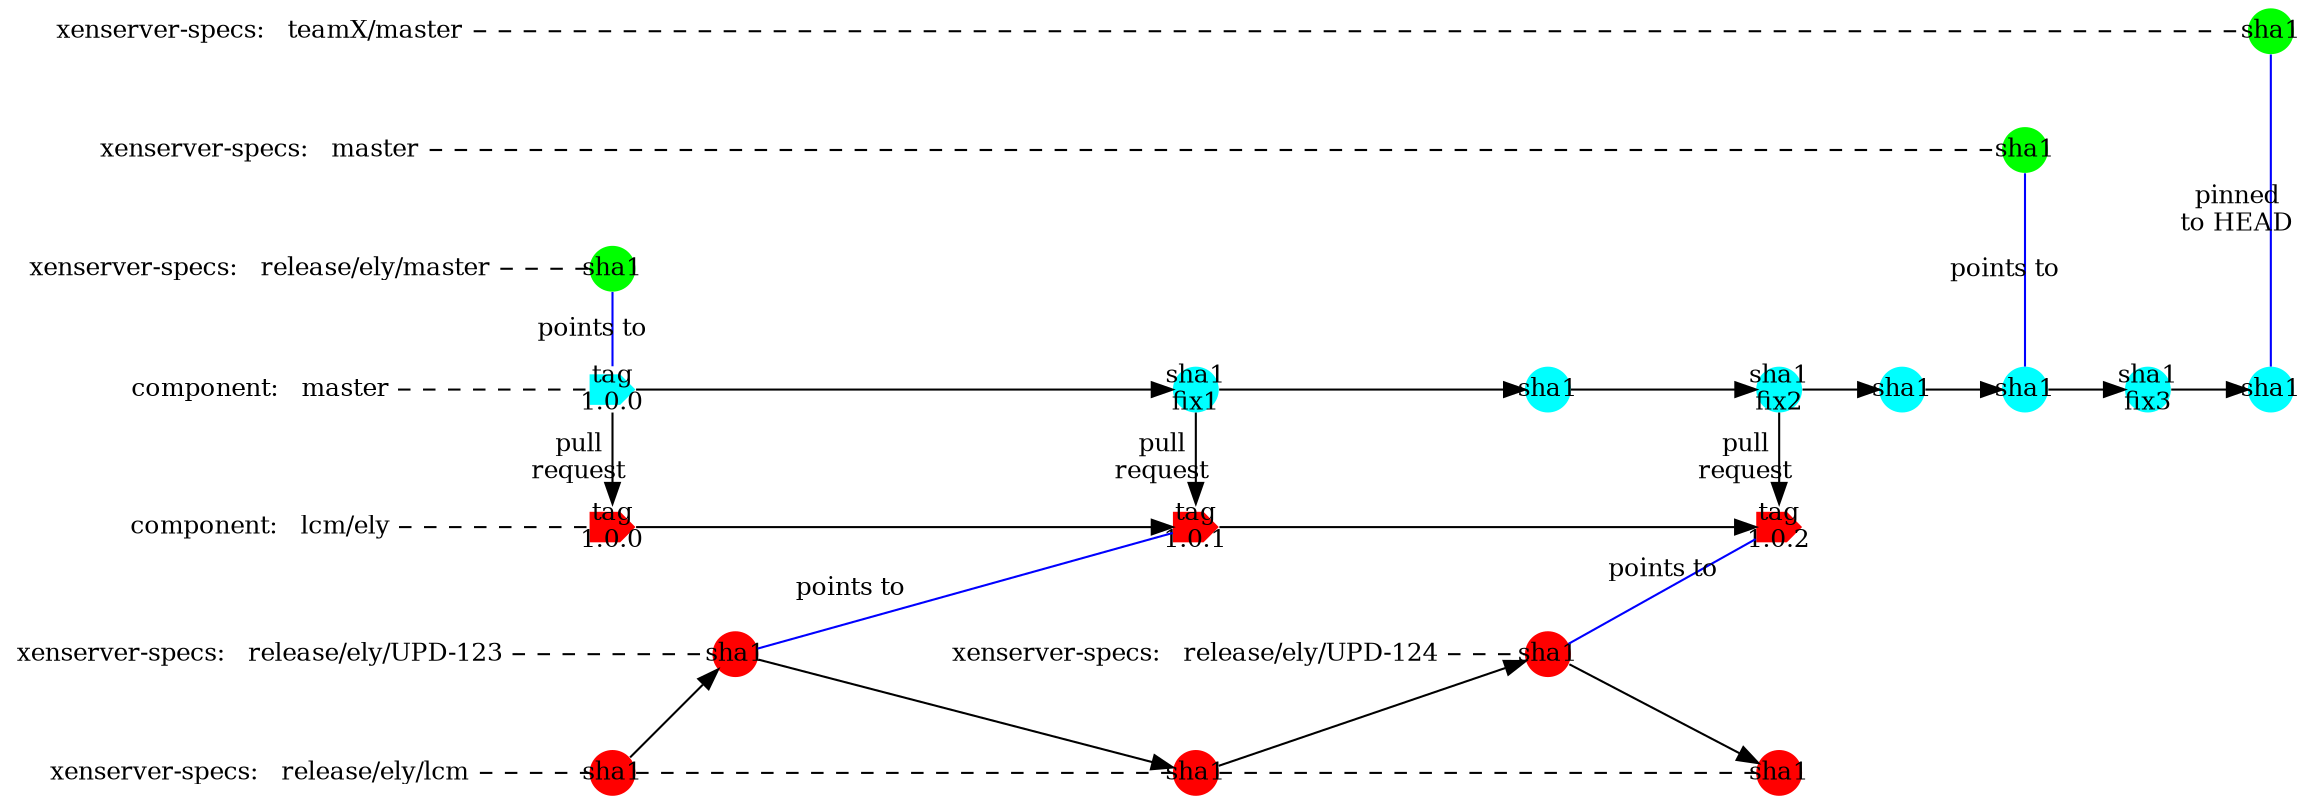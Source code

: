 strict digraph g{
rankdir="LR";
//nodesep=0.5;
//ranksep=0.25;
splines=line;
forcelabels=false;

// general
node [style=filled, color="black", fontcolor="black", font="Consolas", fontsize="12pt",fixedsize=false,penwidth=0];
edge [style=filled, color="black", fontcolor="black", font="Consolas", fontsize="12pt"];

// tags
//node [shape=circle,width=0, height=0, margin="0.05"];
node [width=0.3, height=0.3, fixedsize=true, shape=circle,penwidth=0]
node [fillcolor="green"];
xsm1 [label="sha1"];
xstx [label="sha1"];
xsre [label="sha1"];
node [fillcolor="cyan"];
cma1 [shape=cds,label="tag\n1.0.0"];
//node [width=0.3, height=0.3, fixedsize=true, shape=circle,penwidth=0]
cma2 [label="sha1\nfix1"];
cma3 [label="sha1"];
cma4 [label="sha1\nfix2"];
cma5 [label="sha1"];
cma6 [label="sha1"];
cma7 [label="sha1\nfix3"];
cma8 [label="sha1"];
node [fillcolor="red"];
clcm1 [shape=cds,label="tag\n1.0.0"];
clcm2 [shape=cds,label="tag\n1.0.1"];
clcm3 [shape=cds,label="tag\n1.0.2"];
node [shape=circle];
upd0 [label="sha1"];
upd1 [label="sha1"];
xlcm0 [label="sha1"];
xlcm1 [label="sha1"];
xlcm2 [label="sha1"];
// branch names
node [color="#b0b0b0", style=dashed, arrowhead=none,fixedsize=false, penwidth=0, fillcolor=none, shape=none, width=0, height=0, margin="0.05"];
XenserverSpecsTeamX[label="xenserver-specs:   teamX/master"];
XenserverSpecsRelEly[label="xenserver-specs:   release/ely/master"];
XenserverSpecsMaster[label="xenserver-specs:   master"];
ComponentMaster[label="component:   master"];
ComponentLCM[label="component:   lcm/ely"];
XSSpecsUPD1[label="xenserver-specs:   release/ely/UPD-123"];
XSSpecsUPD2[label="xenserver-specs:   release/ely/UPD-124"];
XSSpecsLCM[label="xenserver-specs:   release/ely/lcm"];

//graph
subgraph{
node [color="#b0b0b0", style=dashed, arrowhead=none];
edge [style="invis"];
rank=same;
XenserverSpecsTeamX -> XenserverSpecsMaster -> XenserverSpecsRelEly -> ComponentMaster -> ComponentLCM -> XSSpecsUPD1  -> XSSpecsLCM;
}
//edge [color="#b0b0b0", style=dashed, arrowhead=none ];
edge [style=dashed, arrowhead=none ,weight=100];
XenserverSpecsRelEly -> xsre;
XenserverSpecsMaster -> xsm1;
XenserverSpecsTeamX -> xstx;
ComponentMaster -> cma1;
ComponentLCM -> clcm1;
XSSpecsUPD1 -> upd0;
upd0 -> XSSpecsUPD2 [style="invis"];
XSSpecsUPD2 -> upd1;
XSSpecsLCM -> xlcm0 -> xlcm1 -> xlcm2;
edge [style=filled, arrowhead=normal];
cma1 -> cma2 -> cma3 -> cma4 -> cma5 -> cma6 -> cma7 -> cma8;
clcm1 -> clcm2 -> clcm3;
//Xenserver specs - master, release pointers
edge [style=filled, arrowhead=none , weight=1;label="points to",color=blue];
subgraph{rank=same;xsre -> cma1;}
subgraph{rank=same;xsm1 -> cma6;}
subgraph{rank=same;xstx -> cma8 [label="pinned\nto HEAD"];}

//Pull requests
edge [style=filled, arrowhead=normal , label="pull\nrequest",color=black];
subgraph{rank=same;cma1 -> clcm1;}
subgraph{rank=same;cma2 -> clcm2;}
subgraph{rank=same;cma4 -> clcm3;}
edge [label=""];
xlcm0 -> upd0;
upd0 -> xlcm1;
upd0 -> clcm2 [arrowhead=none ,label="points to",color=blue];
xlcm1 -> upd1;
upd1 -> xlcm2;
upd1 -> clcm3 [arrowhead=none ,label="points to",color=blue];
}
